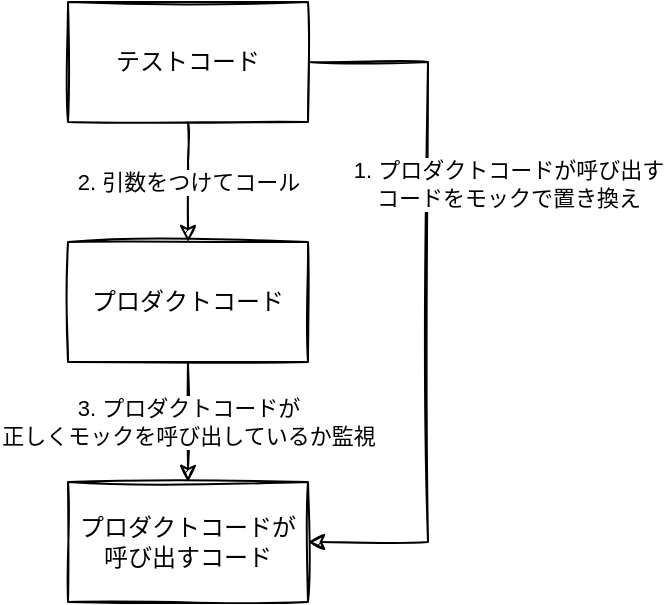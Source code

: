 <mxfile version="15.4.0" type="device"><diagram id="dlmrQcDGN5NP93AtYrb9" name="ページ1"><mxGraphModel dx="1088" dy="688" grid="1" gridSize="10" guides="1" tooltips="1" connect="1" arrows="1" fold="1" page="1" pageScale="1" pageWidth="827" pageHeight="1169" math="0" shadow="0"><root><mxCell id="0"/><mxCell id="1" parent="0"/><mxCell id="ovtiRLYMgSVBejG-Xq6q-4" value="2. 引数をつけてコール" style="edgeStyle=orthogonalEdgeStyle;rounded=0;orthogonalLoop=1;jettySize=auto;html=1;exitX=0.5;exitY=1;exitDx=0;exitDy=0;sketch=1;" parent="1" source="ovtiRLYMgSVBejG-Xq6q-1" target="ovtiRLYMgSVBejG-Xq6q-2" edge="1"><mxGeometry relative="1" as="geometry"><Array as="points"><mxPoint x="100" y="120"/><mxPoint x="100" y="120"/></Array></mxGeometry></mxCell><mxCell id="YqRa-mfi1Qsd-ZjfJ7mU-1" style="edgeStyle=orthogonalEdgeStyle;rounded=0;orthogonalLoop=1;jettySize=auto;html=1;exitX=1;exitY=0.5;exitDx=0;exitDy=0;entryX=1;entryY=0.5;entryDx=0;entryDy=0;sketch=1;" parent="1" source="ovtiRLYMgSVBejG-Xq6q-1" target="ovtiRLYMgSVBejG-Xq6q-3" edge="1"><mxGeometry relative="1" as="geometry"><Array as="points"><mxPoint x="220" y="70"/><mxPoint x="220" y="310"/></Array></mxGeometry></mxCell><mxCell id="YqRa-mfi1Qsd-ZjfJ7mU-2" value="1. プロダクトコードが呼び出す&lt;br&gt;コードをモックで置き換え" style="edgeLabel;html=1;align=center;verticalAlign=middle;resizable=0;points=[];" parent="YqRa-mfi1Qsd-ZjfJ7mU-1" vertex="1" connectable="0"><mxGeometry x="-0.248" relative="1" as="geometry"><mxPoint x="40" y="-15" as="offset"/></mxGeometry></mxCell><mxCell id="ovtiRLYMgSVBejG-Xq6q-1" value="テストコード" style="rounded=0;whiteSpace=wrap;html=1;sketch=1;" parent="1" vertex="1"><mxGeometry x="40" y="40" width="120" height="60" as="geometry"/></mxCell><mxCell id="ovtiRLYMgSVBejG-Xq6q-5" value="3. プロダクトコードが&lt;br&gt;正しくモックを呼び出しているか監視" style="edgeStyle=orthogonalEdgeStyle;rounded=0;orthogonalLoop=1;jettySize=auto;html=1;exitX=0.5;exitY=1;exitDx=0;exitDy=0;entryX=0.5;entryY=0;entryDx=0;entryDy=0;sketch=1;" parent="1" source="ovtiRLYMgSVBejG-Xq6q-2" target="ovtiRLYMgSVBejG-Xq6q-3" edge="1"><mxGeometry relative="1" as="geometry"/></mxCell><mxCell id="ovtiRLYMgSVBejG-Xq6q-2" value="プロダクトコード" style="rounded=0;whiteSpace=wrap;html=1;sketch=1;" parent="1" vertex="1"><mxGeometry x="40" y="160" width="120" height="60" as="geometry"/></mxCell><mxCell id="ovtiRLYMgSVBejG-Xq6q-3" value="プロダクトコードが呼び出すコード" style="rounded=0;whiteSpace=wrap;html=1;sketch=1;" parent="1" vertex="1"><mxGeometry x="40" y="280" width="120" height="60" as="geometry"/></mxCell></root></mxGraphModel></diagram></mxfile>